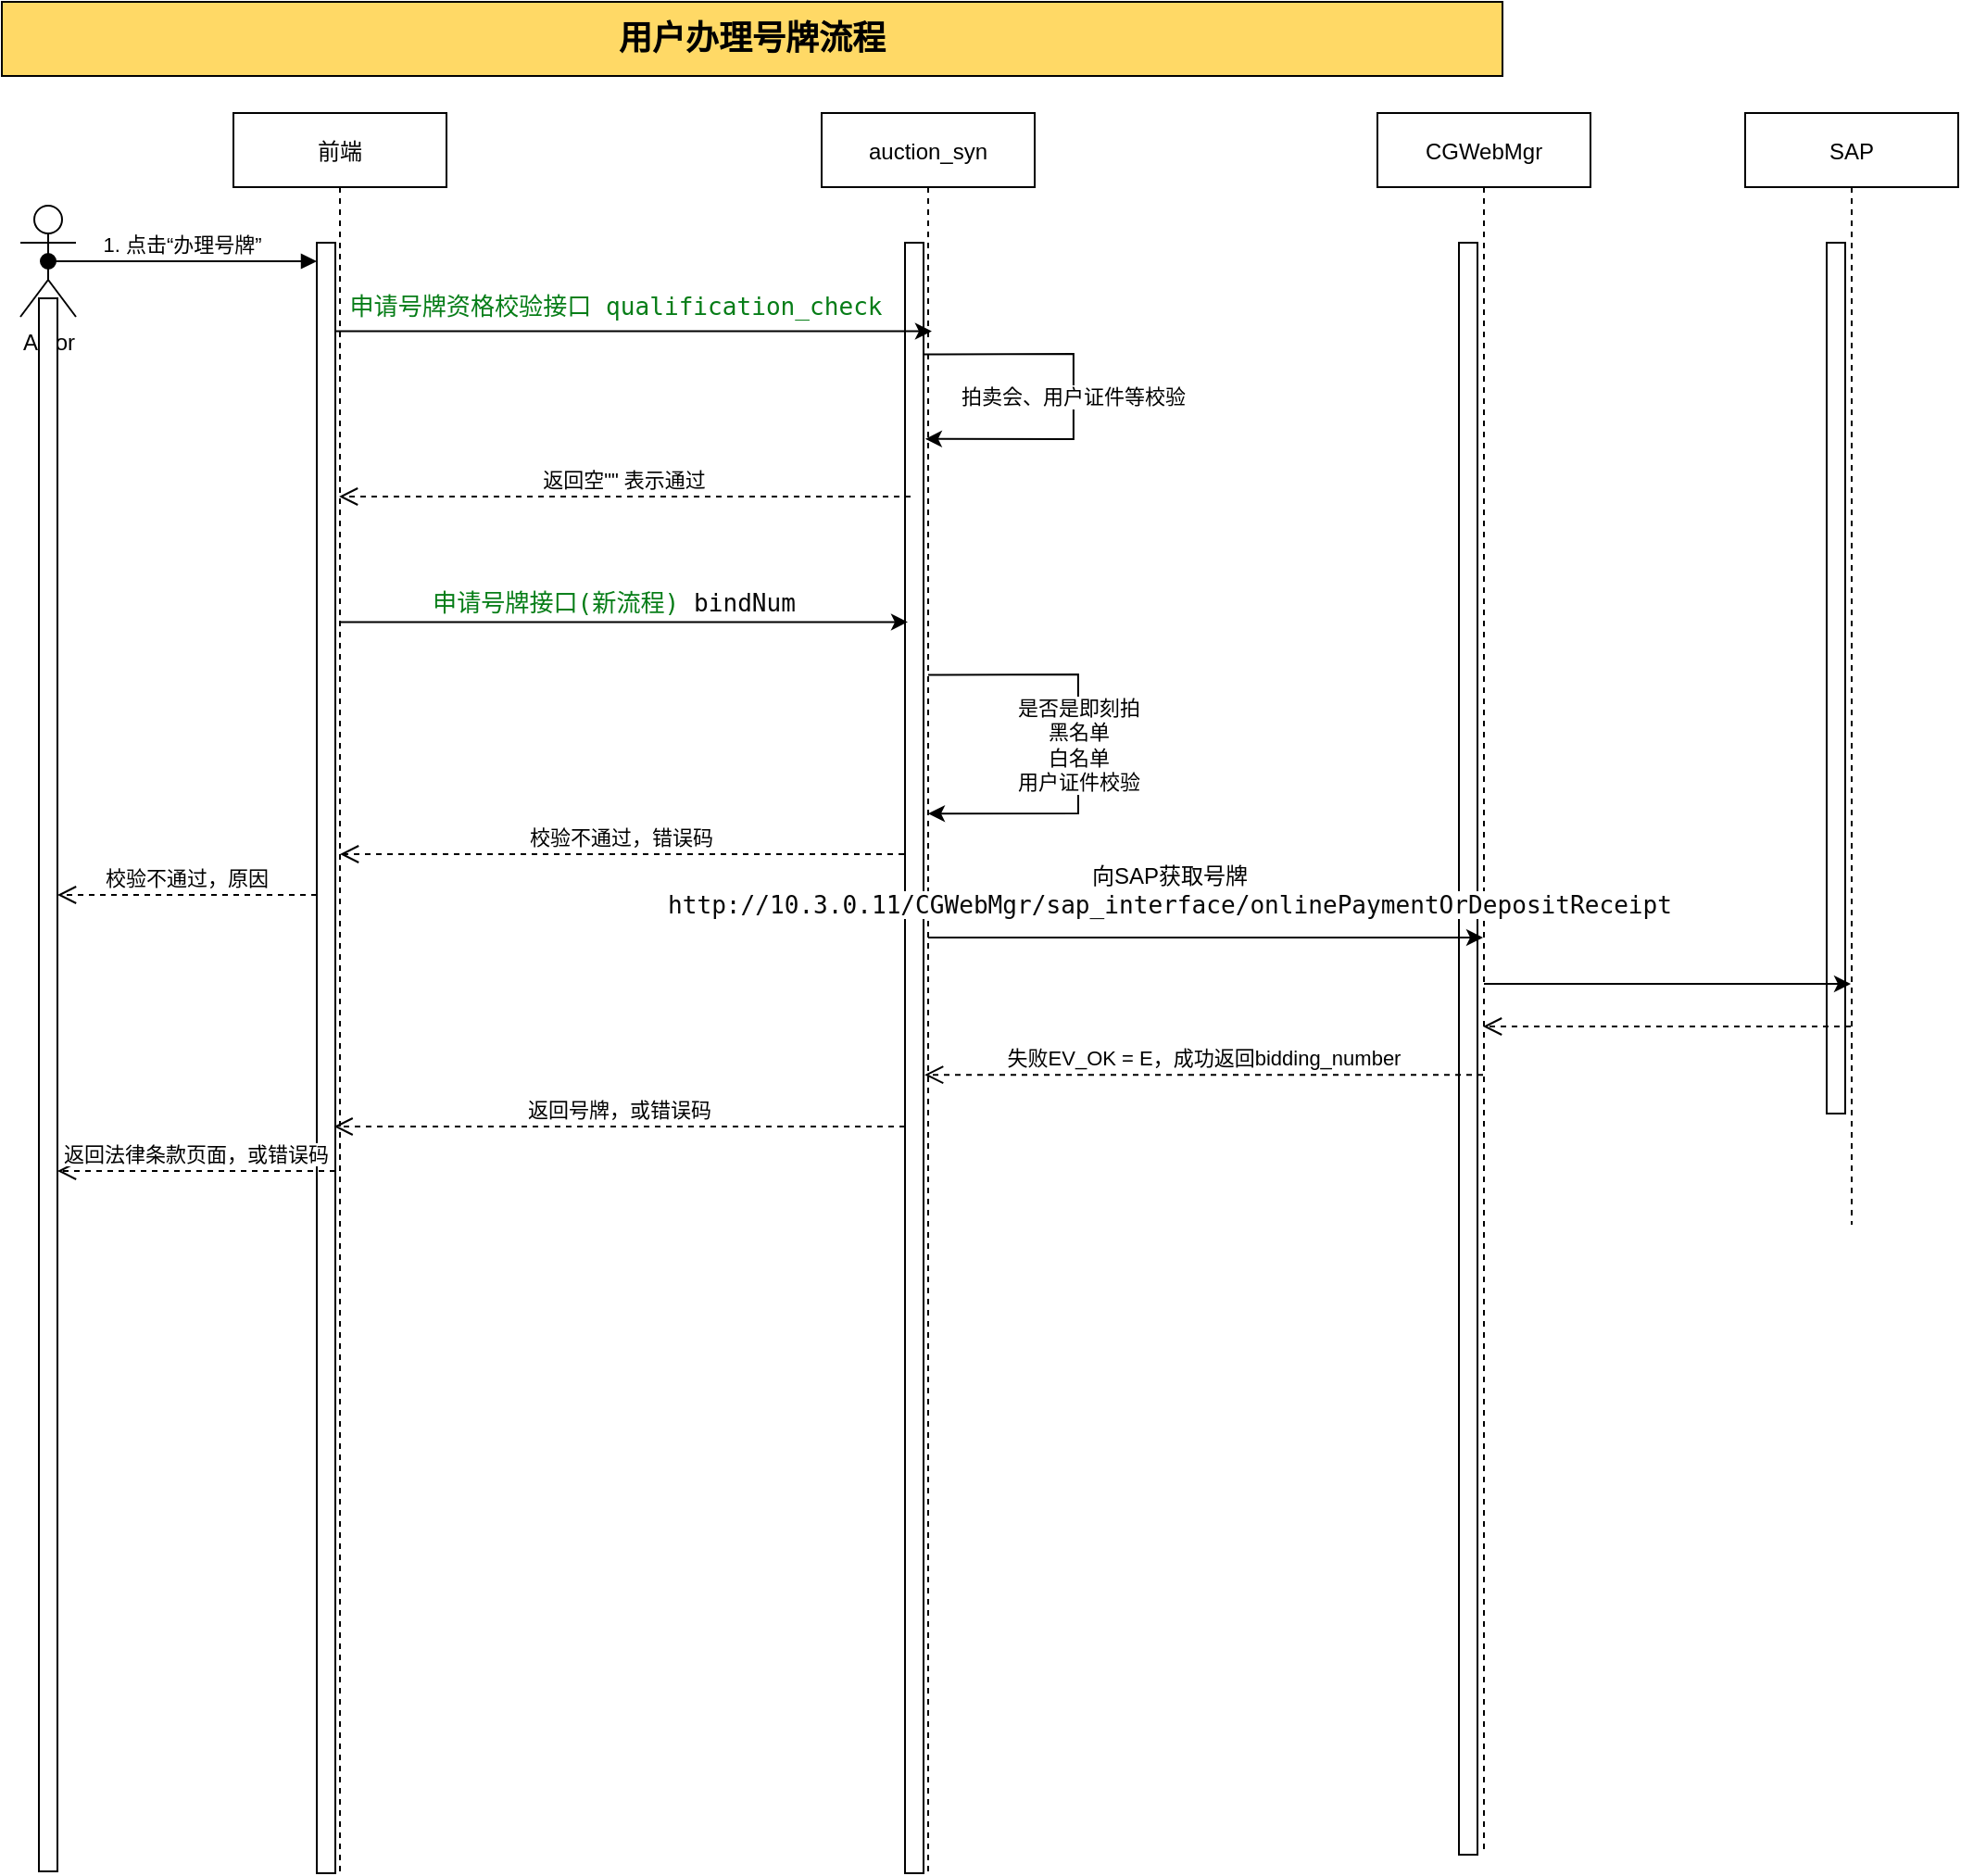 <mxfile version="15.9.4" type="github">
  <diagram id="t4e2lr_UhGJrUJJ8uenl" name="Page-1">
    <mxGraphModel dx="1186" dy="-1717" grid="1" gridSize="10" guides="1" tooltips="1" connect="1" arrows="1" fold="1" page="1" pageScale="1" pageWidth="827" pageHeight="1169" math="0" shadow="0">
      <root>
        <mxCell id="0" />
        <mxCell id="1" parent="0" />
        <mxCell id="1xaKZHLUmzfNcFH49czM-29" value="前端" style="shape=umlLifeline;perimeter=lifelinePerimeter;container=1;collapsible=0;recursiveResize=0;rounded=0;shadow=0;strokeWidth=1;" vertex="1" parent="1">
          <mxGeometry x="195" y="2500" width="115" height="950" as="geometry" />
        </mxCell>
        <mxCell id="1xaKZHLUmzfNcFH49czM-30" value="" style="points=[];perimeter=orthogonalPerimeter;rounded=0;shadow=0;strokeWidth=1;" vertex="1" parent="1xaKZHLUmzfNcFH49czM-29">
          <mxGeometry x="45" y="70" width="10" height="880" as="geometry" />
        </mxCell>
        <mxCell id="1xaKZHLUmzfNcFH49czM-31" value="校验不通过，原因" style="verticalAlign=bottom;endArrow=open;dashed=1;endSize=8;shadow=0;strokeWidth=1;" edge="1" parent="1xaKZHLUmzfNcFH49czM-29">
          <mxGeometry relative="1" as="geometry">
            <mxPoint x="-95" y="422" as="targetPoint" />
            <mxPoint x="45" y="422" as="sourcePoint" />
          </mxGeometry>
        </mxCell>
        <mxCell id="1xaKZHLUmzfNcFH49czM-72" value="返回法律条款页面，或错误码" style="verticalAlign=bottom;endArrow=open;dashed=1;endSize=8;shadow=0;strokeWidth=1;" edge="1" parent="1xaKZHLUmzfNcFH49czM-29">
          <mxGeometry relative="1" as="geometry">
            <mxPoint x="-95" y="571" as="targetPoint" />
            <mxPoint x="55" y="571" as="sourcePoint" />
          </mxGeometry>
        </mxCell>
        <mxCell id="1xaKZHLUmzfNcFH49czM-33" value="Actor" style="shape=umlActor;verticalLabelPosition=bottom;verticalAlign=top;html=1;outlineConnect=0;" vertex="1" parent="1">
          <mxGeometry x="80" y="2550" width="30" height="60" as="geometry" />
        </mxCell>
        <mxCell id="1xaKZHLUmzfNcFH49czM-34" value="1. 点击“办理号牌”" style="verticalAlign=bottom;startArrow=oval;endArrow=block;startSize=8;shadow=0;strokeWidth=1;exitX=0.5;exitY=0.5;exitDx=0;exitDy=0;exitPerimeter=0;" edge="1" parent="1" source="1xaKZHLUmzfNcFH49czM-33" target="1xaKZHLUmzfNcFH49czM-30">
          <mxGeometry relative="1" as="geometry">
            <mxPoint x="180" y="2580" as="sourcePoint" />
          </mxGeometry>
        </mxCell>
        <mxCell id="1xaKZHLUmzfNcFH49czM-37" value="" style="points=[];perimeter=orthogonalPerimeter;rounded=0;shadow=0;strokeWidth=1;" vertex="1" parent="1">
          <mxGeometry x="90" y="2600" width="10" height="849" as="geometry" />
        </mxCell>
        <mxCell id="1xaKZHLUmzfNcFH49czM-38" value="auction_syn" style="shape=umlLifeline;perimeter=lifelinePerimeter;container=1;collapsible=0;recursiveResize=0;rounded=0;shadow=0;strokeWidth=1;" vertex="1" parent="1">
          <mxGeometry x="512.5" y="2500" width="115" height="950" as="geometry" />
        </mxCell>
        <mxCell id="1xaKZHLUmzfNcFH49czM-39" value="" style="points=[];perimeter=orthogonalPerimeter;rounded=0;shadow=0;strokeWidth=1;" vertex="1" parent="1xaKZHLUmzfNcFH49czM-38">
          <mxGeometry x="45" y="70" width="10" height="880" as="geometry" />
        </mxCell>
        <mxCell id="1xaKZHLUmzfNcFH49czM-40" value="拍卖会、用户证件等校验" style="endArrow=classic;html=1;rounded=0;exitX=0.483;exitY=0.653;exitDx=0;exitDy=0;exitPerimeter=0;entryX=0.491;entryY=0.701;entryDx=0;entryDy=0;entryPerimeter=0;" edge="1" parent="1xaKZHLUmzfNcFH49czM-38">
          <mxGeometry width="50" height="50" relative="1" as="geometry">
            <mxPoint x="54.995" y="130.29" as="sourcePoint" />
            <mxPoint x="55.915" y="175.89" as="targetPoint" />
            <Array as="points">
              <mxPoint x="135.95" y="130" />
              <mxPoint x="135.95" y="176" />
            </Array>
          </mxGeometry>
        </mxCell>
        <mxCell id="1xaKZHLUmzfNcFH49czM-41" value="" style="endArrow=classic;html=1;rounded=0;fontSize=14;entryX=0.517;entryY=0.124;entryDx=0;entryDy=0;entryPerimeter=0;" edge="1" parent="1" source="1xaKZHLUmzfNcFH49czM-30" target="1xaKZHLUmzfNcFH49czM-38">
          <mxGeometry width="50" height="50" relative="1" as="geometry">
            <mxPoint x="270" y="2610" as="sourcePoint" />
            <mxPoint x="371.5" y="2610" as="targetPoint" />
          </mxGeometry>
        </mxCell>
        <mxCell id="1xaKZHLUmzfNcFH49czM-42" value="&lt;span style=&quot;color: rgb(6 , 125 , 23) ; font-family: &amp;#34;jetbrains mono&amp;#34; , monospace ; font-size: 9.8pt&quot;&gt;申请号牌资格校验接口&amp;nbsp;&lt;/span&gt;&lt;span style=&quot;color: rgb(6 , 125 , 23) ; font-family: &amp;#34;jetbrains mono&amp;#34; , monospace ; font-size: 9.8pt&quot;&gt;qualification_check&lt;/span&gt;" style="edgeLabel;html=1;align=center;verticalAlign=middle;resizable=0;points=[];fontSize=14;" vertex="1" connectable="0" parent="1xaKZHLUmzfNcFH49czM-41">
          <mxGeometry x="-0.296" y="1" relative="1" as="geometry">
            <mxPoint x="37" y="-13" as="offset" />
          </mxGeometry>
        </mxCell>
        <mxCell id="1xaKZHLUmzfNcFH49czM-43" value="返回空&quot;&quot; 表示通过" style="verticalAlign=bottom;endArrow=open;dashed=1;endSize=8;shadow=0;strokeWidth=1;" edge="1" parent="1">
          <mxGeometry relative="1" as="geometry">
            <mxPoint x="252" y="2707" as="targetPoint" />
            <mxPoint x="560.5" y="2707" as="sourcePoint" />
          </mxGeometry>
        </mxCell>
        <mxCell id="1xaKZHLUmzfNcFH49czM-44" value="CGWebMgr" style="shape=umlLifeline;perimeter=lifelinePerimeter;container=1;collapsible=0;recursiveResize=0;rounded=0;shadow=0;strokeWidth=1;" vertex="1" parent="1">
          <mxGeometry x="812.5" y="2500" width="115" height="940" as="geometry" />
        </mxCell>
        <mxCell id="1xaKZHLUmzfNcFH49czM-45" value="" style="points=[];perimeter=orthogonalPerimeter;rounded=0;shadow=0;strokeWidth=1;" vertex="1" parent="1xaKZHLUmzfNcFH49czM-44">
          <mxGeometry x="44" y="70" width="10" height="870" as="geometry" />
        </mxCell>
        <mxCell id="1xaKZHLUmzfNcFH49czM-47" value="" style="endArrow=classic;html=1;rounded=0;fontSize=14;entryX=0.15;entryY=0.458;entryDx=0;entryDy=0;entryPerimeter=0;" edge="1" parent="1">
          <mxGeometry width="50" height="50" relative="1" as="geometry">
            <mxPoint x="252" y="2774.74" as="sourcePoint" />
            <mxPoint x="559" y="2774.74" as="targetPoint" />
          </mxGeometry>
        </mxCell>
        <mxCell id="1xaKZHLUmzfNcFH49czM-48" value="SAP" style="shape=umlLifeline;perimeter=lifelinePerimeter;container=1;collapsible=0;recursiveResize=0;rounded=0;shadow=0;strokeWidth=1;" vertex="1" parent="1">
          <mxGeometry x="1011" y="2500" width="115" height="600" as="geometry" />
        </mxCell>
        <mxCell id="1xaKZHLUmzfNcFH49czM-49" value="" style="points=[];perimeter=orthogonalPerimeter;rounded=0;shadow=0;strokeWidth=1;" vertex="1" parent="1xaKZHLUmzfNcFH49czM-48">
          <mxGeometry x="44" y="70" width="10" height="470" as="geometry" />
        </mxCell>
        <mxCell id="1xaKZHLUmzfNcFH49czM-53" value="校验不通过，错误码" style="verticalAlign=bottom;endArrow=open;dashed=1;endSize=8;shadow=0;strokeWidth=1;exitX=-0.05;exitY=0.375;exitDx=0;exitDy=0;exitPerimeter=0;" edge="1" parent="1" source="1xaKZHLUmzfNcFH49czM-39" target="1xaKZHLUmzfNcFH49czM-29">
          <mxGeometry relative="1" as="geometry">
            <mxPoint x="270" y="2910" as="targetPoint" />
            <mxPoint x="548.5" y="2910" as="sourcePoint" />
          </mxGeometry>
        </mxCell>
        <mxCell id="1xaKZHLUmzfNcFH49czM-63" value="&lt;pre style=&quot;background-color: #ffffff ; color: #080808 ; font-family: &amp;#34;jetbrains mono&amp;#34; , monospace ; font-size: 9.8pt&quot;&gt;&lt;span style=&quot;color: #067d17&quot;&gt;申请号牌接口(新流程) &lt;/span&gt;bindNum&lt;/pre&gt;" style="text;html=1;align=center;verticalAlign=middle;resizable=0;points=[];autosize=1;strokeColor=none;fillColor=none;" vertex="1" parent="1">
          <mxGeometry x="295" y="2739" width="210" height="50" as="geometry" />
        </mxCell>
        <mxCell id="1xaKZHLUmzfNcFH49czM-64" value="是否是即刻拍&lt;br&gt;黑名单&lt;br&gt;白名单&lt;br&gt;用户证件校验" style="endArrow=classic;html=1;rounded=0;exitX=0.483;exitY=0.653;exitDx=0;exitDy=0;exitPerimeter=0;entryX=0.5;entryY=0.398;entryDx=0;entryDy=0;entryPerimeter=0;" edge="1" parent="1" target="1xaKZHLUmzfNcFH49czM-38">
          <mxGeometry width="50" height="50" relative="1" as="geometry">
            <mxPoint x="569.995" y="2803.29" as="sourcePoint" />
            <mxPoint x="570.915" y="2848.89" as="targetPoint" />
            <Array as="points">
              <mxPoint x="650.95" y="2803" />
              <mxPoint x="651" y="2878" />
            </Array>
          </mxGeometry>
        </mxCell>
        <mxCell id="1xaKZHLUmzfNcFH49czM-65" value="" style="endArrow=classic;html=1;rounded=0;fontSize=14;" edge="1" parent="1" target="1xaKZHLUmzfNcFH49czM-44">
          <mxGeometry width="50" height="50" relative="1" as="geometry">
            <mxPoint x="570" y="2945" as="sourcePoint" />
            <mxPoint x="810" y="2945" as="targetPoint" />
          </mxGeometry>
        </mxCell>
        <mxCell id="1xaKZHLUmzfNcFH49czM-66" value="向SAP获取号牌&lt;br&gt;&lt;span style=&quot;background-color: rgb(255 , 255 , 255) ; color: rgb(8 , 8 , 8) ; font-family: &amp;#34;jetbrains mono&amp;#34; , monospace ; font-size: 9.8pt&quot;&gt;http://10.3.0.11/CGWebMgr/sap_interface/onlinePaymentOrDepositReceipt&lt;/span&gt;" style="text;html=1;align=center;verticalAlign=middle;resizable=0;points=[];autosize=1;strokeColor=none;fillColor=none;" vertex="1" parent="1">
          <mxGeometry x="420" y="2905" width="560" height="30" as="geometry" />
        </mxCell>
        <mxCell id="1xaKZHLUmzfNcFH49czM-67" value="" style="endArrow=classic;html=1;rounded=0;" edge="1" parent="1" source="1xaKZHLUmzfNcFH49czM-44" target="1xaKZHLUmzfNcFH49czM-48">
          <mxGeometry width="50" height="50" relative="1" as="geometry">
            <mxPoint x="670" y="3020" as="sourcePoint" />
            <mxPoint x="720" y="2970" as="targetPoint" />
          </mxGeometry>
        </mxCell>
        <mxCell id="1xaKZHLUmzfNcFH49czM-68" value="" style="verticalAlign=bottom;endArrow=open;dashed=1;endSize=8;shadow=0;strokeWidth=1;" edge="1" parent="1">
          <mxGeometry relative="1" as="geometry">
            <mxPoint x="869.5" y="2993" as="targetPoint" />
            <mxPoint x="1068" y="2993" as="sourcePoint" />
            <Array as="points">
              <mxPoint x="1020" y="2993" />
            </Array>
          </mxGeometry>
        </mxCell>
        <mxCell id="1xaKZHLUmzfNcFH49czM-70" value="失败EV_OK = E，成功返回bidding_number" style="verticalAlign=bottom;endArrow=open;dashed=1;endSize=8;shadow=0;strokeWidth=1;entryX=0.483;entryY=0.538;entryDx=0;entryDy=0;entryPerimeter=0;" edge="1" parent="1">
          <mxGeometry relative="1" as="geometry">
            <mxPoint x="568.045" y="3019.1" as="targetPoint" />
            <mxPoint x="869.5" y="3019.1" as="sourcePoint" />
          </mxGeometry>
        </mxCell>
        <mxCell id="1xaKZHLUmzfNcFH49czM-71" value="返回号牌，或错误码" style="verticalAlign=bottom;endArrow=open;dashed=1;endSize=8;shadow=0;strokeWidth=1;entryX=0.483;entryY=0.538;entryDx=0;entryDy=0;entryPerimeter=0;" edge="1" parent="1">
          <mxGeometry relative="1" as="geometry">
            <mxPoint x="249.275" y="3047" as="targetPoint" />
            <mxPoint x="557.5" y="3047" as="sourcePoint" />
          </mxGeometry>
        </mxCell>
        <mxCell id="1xaKZHLUmzfNcFH49czM-73" value="&lt;b&gt;&lt;font style=&quot;font-size: 18px&quot;&gt;用户办理号牌流程&lt;/font&gt;&lt;/b&gt;" style="rounded=0;whiteSpace=wrap;html=1;fillColor=#FFD966;" vertex="1" parent="1">
          <mxGeometry x="70" y="2440" width="810" height="40" as="geometry" />
        </mxCell>
      </root>
    </mxGraphModel>
  </diagram>
</mxfile>
